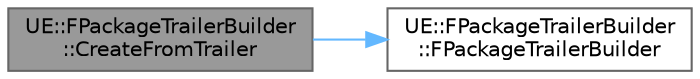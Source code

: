 digraph "UE::FPackageTrailerBuilder::CreateFromTrailer"
{
 // INTERACTIVE_SVG=YES
 // LATEX_PDF_SIZE
  bgcolor="transparent";
  edge [fontname=Helvetica,fontsize=10,labelfontname=Helvetica,labelfontsize=10];
  node [fontname=Helvetica,fontsize=10,shape=box,height=0.2,width=0.4];
  rankdir="LR";
  Node1 [id="Node000001",label="UE::FPackageTrailerBuilder\l::CreateFromTrailer",height=0.2,width=0.4,color="gray40", fillcolor="grey60", style="filled", fontcolor="black",tooltip="Creates a builder from a pre-existing FPackageTrailer."];
  Node1 -> Node2 [id="edge1_Node000001_Node000002",color="steelblue1",style="solid",tooltip=" "];
  Node2 [id="Node000002",label="UE::FPackageTrailerBuilder\l::FPackageTrailerBuilder",height=0.2,width=0.4,color="grey40", fillcolor="white", style="filled",URL="$d1/d9e/classUE_1_1FPackageTrailerBuilder.html#a095c28251441f930aa916516bd09ea4f",tooltip=" "];
}
